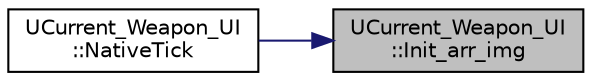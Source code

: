 digraph "UCurrent_Weapon_UI::Init_arr_img"
{
 // LATEX_PDF_SIZE
  edge [fontname="Helvetica",fontsize="10",labelfontname="Helvetica",labelfontsize="10"];
  node [fontname="Helvetica",fontsize="10",shape=record];
  rankdir="RL";
  Node1 [label="UCurrent_Weapon_UI\l::Init_arr_img",height=0.2,width=0.4,color="black", fillcolor="grey75", style="filled", fontcolor="black",tooltip="이미지 배열 초기화"];
  Node1 -> Node2 [dir="back",color="midnightblue",fontsize="10",style="solid",fontname="Helvetica"];
  Node2 [label="UCurrent_Weapon_UI\l::NativeTick",height=0.2,width=0.4,color="black", fillcolor="white", style="filled",URL="$class_u_current___weapon___u_i.html#a9b929fdcc1255f7e46e07d0806f1864b",tooltip=" "];
}
